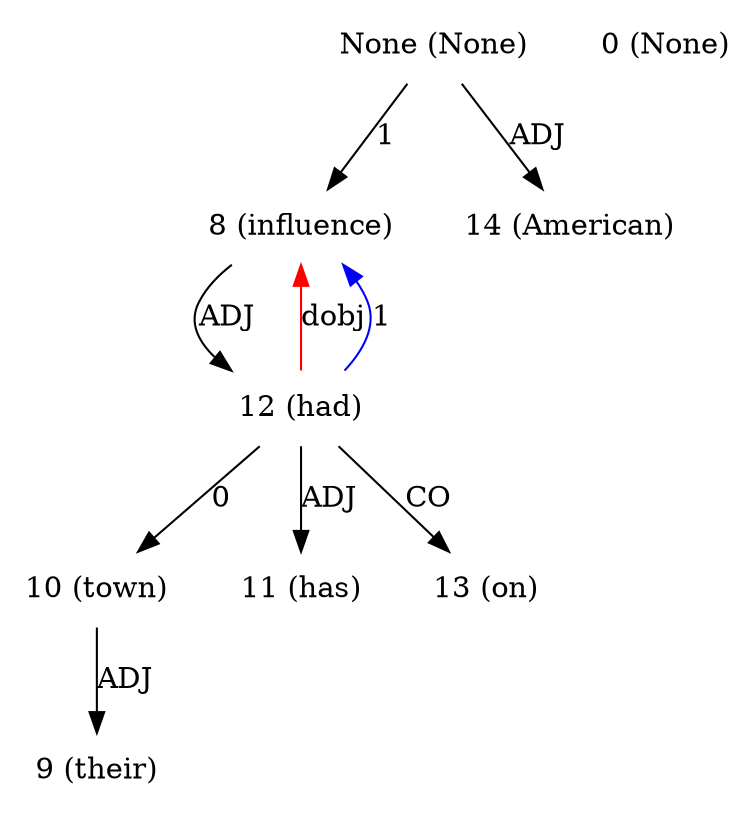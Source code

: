 digraph G{
edge [dir=forward]
node [shape=plaintext]

None [label="None (None)"]
None -> 8 [label="1"]
None [label="None (None)"]
None -> 14 [label="ADJ"]
0 [label="0 (None)"]
8 [label="8 (influence)"]
8 -> 12 [label="ADJ"]
12 -> 8 [label="dobj", color="red"]
9 [label="9 (their)"]
10 [label="10 (town)"]
10 -> 9 [label="ADJ"]
11 [label="11 (has)"]
12 [label="12 (had)"]
12 -> 13 [label="CO"]
12 -> 10 [label="0"]
12 -> 8 [label="1", color="blue"]
12 -> 11 [label="ADJ"]
13 [label="13 (on)"]
14 [label="14 (American)"]
}
